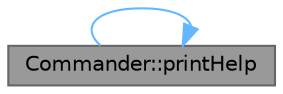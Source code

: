 digraph "Commander::printHelp"
{
 // INTERACTIVE_SVG=YES
 // LATEX_PDF_SIZE
  bgcolor="transparent";
  edge [fontname=Helvetica,fontsize=10,labelfontname=Helvetica,labelfontsize=10];
  node [fontname=Helvetica,fontsize=10,shape=box,height=0.2,width=0.4];
  rankdir="LR";
  Node1 [label="Commander::printHelp",height=0.2,width=0.4,color="gray40", fillcolor="grey60", style="filled", fontcolor="black",tooltip="Help function."];
  Node1 -> Node1 [color="steelblue1",style="solid"];
}

